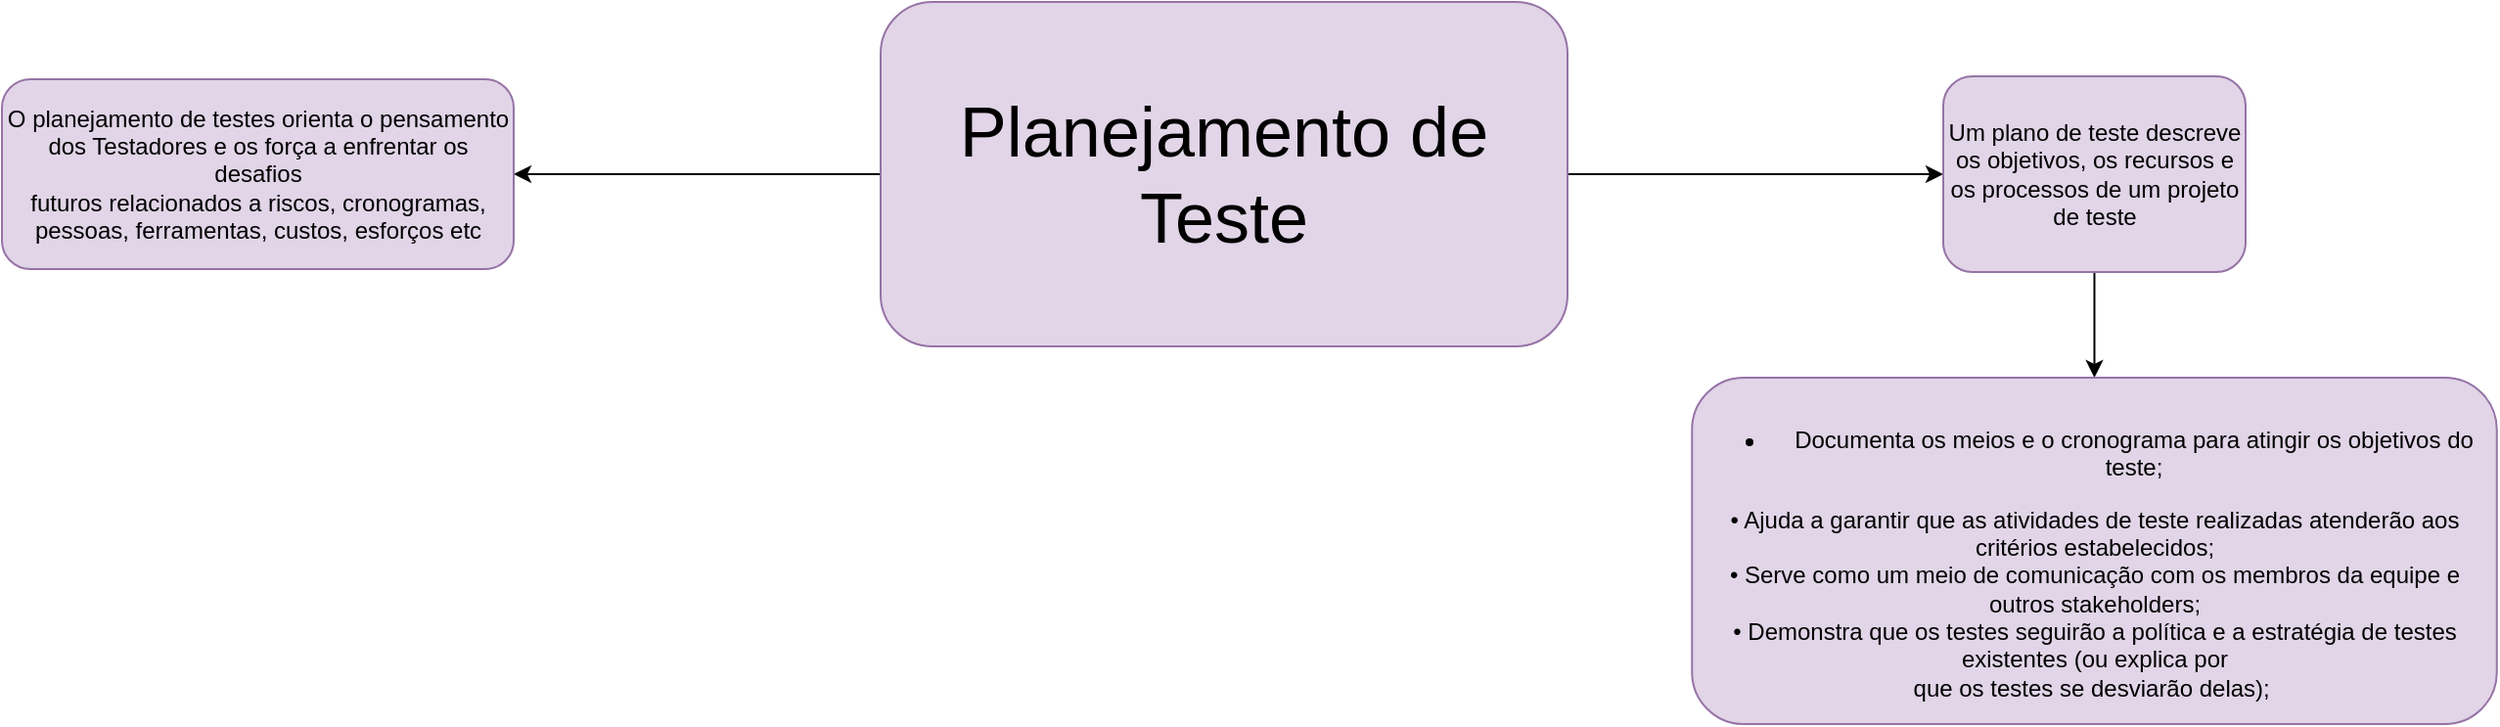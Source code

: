 <mxfile version="24.3.1" type="github" pages="2">
  <diagram name="5.1" id="SFLUbGUqWWrvMVKBUZD-">
    <mxGraphModel dx="1834" dy="1138" grid="0" gridSize="10" guides="1" tooltips="1" connect="1" arrows="1" fold="1" page="0" pageScale="1" pageWidth="827" pageHeight="1169" math="0" shadow="0">
      <root>
        <mxCell id="0" />
        <mxCell id="1" parent="0" />
        <mxCell id="edzBfkXfWMg9PRKTXvbe-3" value="" style="edgeStyle=orthogonalEdgeStyle;rounded=0;orthogonalLoop=1;jettySize=auto;html=1;" parent="1" source="edzBfkXfWMg9PRKTXvbe-1" target="edzBfkXfWMg9PRKTXvbe-2" edge="1">
          <mxGeometry relative="1" as="geometry" />
        </mxCell>
        <mxCell id="edzBfkXfWMg9PRKTXvbe-7" value="" style="edgeStyle=orthogonalEdgeStyle;rounded=0;orthogonalLoop=1;jettySize=auto;html=1;" parent="1" source="edzBfkXfWMg9PRKTXvbe-1" target="edzBfkXfWMg9PRKTXvbe-6" edge="1">
          <mxGeometry relative="1" as="geometry" />
        </mxCell>
        <mxCell id="edzBfkXfWMg9PRKTXvbe-1" value="&lt;font style=&quot;font-size: 36px;&quot;&gt;Planejamento de Teste&lt;/font&gt;" style="rounded=1;whiteSpace=wrap;html=1;fillColor=#e1d5e7;strokeColor=#9673a6;" parent="1" vertex="1">
          <mxGeometry x="183" y="-115" width="351" height="176" as="geometry" />
        </mxCell>
        <mxCell id="edzBfkXfWMg9PRKTXvbe-5" value="" style="edgeStyle=orthogonalEdgeStyle;rounded=0;orthogonalLoop=1;jettySize=auto;html=1;" parent="1" source="edzBfkXfWMg9PRKTXvbe-2" target="edzBfkXfWMg9PRKTXvbe-4" edge="1">
          <mxGeometry relative="1" as="geometry" />
        </mxCell>
        <mxCell id="edzBfkXfWMg9PRKTXvbe-2" value="Um plano de teste descreve os objetivos, os recursos e os processos de um projeto de teste" style="whiteSpace=wrap;html=1;fillColor=#e1d5e7;strokeColor=#9673a6;rounded=1;" parent="1" vertex="1">
          <mxGeometry x="726" y="-77" width="154.5" height="100" as="geometry" />
        </mxCell>
        <mxCell id="edzBfkXfWMg9PRKTXvbe-4" value="&lt;ul&gt;&lt;li&gt;Documenta os meios e o cronograma para atingir os objetivos do teste;&lt;/li&gt;&lt;/ul&gt;• Ajuda a garantir que as atividades de teste realizadas atenderão aos critérios estabelecidos; &lt;br&gt;• Serve como um meio de comunicação com os membros da equipe e outros stakeholders; &lt;br&gt;• Demonstra que os testes seguirão a política e a estratégia de testes existentes (ou explica por &lt;br&gt;que os testes se desviarão delas);&amp;nbsp;" style="whiteSpace=wrap;html=1;fillColor=#e1d5e7;strokeColor=#9673a6;rounded=1;" parent="1" vertex="1">
          <mxGeometry x="597.63" y="77" width="411.25" height="177" as="geometry" />
        </mxCell>
        <mxCell id="edzBfkXfWMg9PRKTXvbe-6" value="O planejamento de testes orienta o pensamento dos Testadores e os força a enfrentar os desafios &lt;br/&gt;futuros relacionados a riscos, cronogramas, pessoas, ferramentas, custos, esforços etc" style="whiteSpace=wrap;html=1;fillColor=#e1d5e7;strokeColor=#9673a6;rounded=1;" parent="1" vertex="1">
          <mxGeometry x="-266" y="-75.5" width="261.5" height="97" as="geometry" />
        </mxCell>
      </root>
    </mxGraphModel>
  </diagram>
  <diagram id="aUnxA3HWnC7FFLUVa8wn" name="5.3">
    <mxGraphModel dx="1834" dy="1138" grid="0" gridSize="10" guides="1" tooltips="1" connect="1" arrows="1" fold="1" page="0" pageScale="1" pageWidth="827" pageHeight="1169" math="0" shadow="0">
      <root>
        <mxCell id="0" />
        <mxCell id="1" parent="0" />
        <mxCell id="V8X5RBsN4FztctGjWCXw-10" style="edgeStyle=orthogonalEdgeStyle;rounded=0;orthogonalLoop=1;jettySize=auto;html=1;entryX=0.5;entryY=0;entryDx=0;entryDy=0;" edge="1" parent="1" source="V8X5RBsN4FztctGjWCXw-1" target="V8X5RBsN4FztctGjWCXw-9">
          <mxGeometry relative="1" as="geometry" />
        </mxCell>
        <mxCell id="V8X5RBsN4FztctGjWCXw-23" style="edgeStyle=orthogonalEdgeStyle;rounded=0;orthogonalLoop=1;jettySize=auto;html=1;entryX=0;entryY=0.5;entryDx=0;entryDy=0;" edge="1" parent="1" source="V8X5RBsN4FztctGjWCXw-1" target="V8X5RBsN4FztctGjWCXw-2">
          <mxGeometry relative="1" as="geometry" />
        </mxCell>
        <mxCell id="V8X5RBsN4FztctGjWCXw-1" value="&lt;font style=&quot;font-size: 36px;&quot;&gt;Monitoramento&lt;/font&gt;" style="rounded=1;whiteSpace=wrap;html=1;fillColor=#e1d5e7;strokeColor=#9673a6;" vertex="1" parent="1">
          <mxGeometry x="-51" y="46" width="288" height="105" as="geometry" />
        </mxCell>
        <mxCell id="V8X5RBsN4FztctGjWCXw-24" style="edgeStyle=orthogonalEdgeStyle;rounded=0;orthogonalLoop=1;jettySize=auto;html=1;" edge="1" parent="1" source="V8X5RBsN4FztctGjWCXw-2" target="V8X5RBsN4FztctGjWCXw-3">
          <mxGeometry relative="1" as="geometry" />
        </mxCell>
        <mxCell id="V8X5RBsN4FztctGjWCXw-2" value="&lt;font style=&quot;font-size: 36px;&quot;&gt;Controle&amp;nbsp;&lt;/font&gt;" style="rounded=1;whiteSpace=wrap;html=1;fillColor=#e1d5e7;strokeColor=#9673a6;" vertex="1" parent="1">
          <mxGeometry x="328" y="46" width="288" height="105" as="geometry" />
        </mxCell>
        <mxCell id="V8X5RBsN4FztctGjWCXw-3" value="&lt;font style=&quot;font-size: 36px;&quot;&gt;Conclusão&lt;/font&gt;" style="rounded=1;whiteSpace=wrap;html=1;fillColor=#e1d5e7;strokeColor=#9673a6;" vertex="1" parent="1">
          <mxGeometry x="687" y="46" width="288" height="105" as="geometry" />
        </mxCell>
        <mxCell id="V8X5RBsN4FztctGjWCXw-5" value="&lt;font style=&quot;font-size: 36px;&quot;&gt;Testes&lt;/font&gt;" style="rounded=1;whiteSpace=wrap;html=1;fillColor=#e1d5e7;strokeColor=#9673a6;" vertex="1" parent="1">
          <mxGeometry x="326" y="-190" width="288" height="105" as="geometry" />
        </mxCell>
        <mxCell id="V8X5RBsN4FztctGjWCXw-6" value="" style="endArrow=classic;html=1;rounded=0;entryX=0.5;entryY=0;entryDx=0;entryDy=0;" edge="1" parent="1" source="V8X5RBsN4FztctGjWCXw-5" target="V8X5RBsN4FztctGjWCXw-1">
          <mxGeometry width="50" height="50" relative="1" as="geometry">
            <mxPoint x="387" y="189" as="sourcePoint" />
            <mxPoint x="437" y="139" as="targetPoint" />
          </mxGeometry>
        </mxCell>
        <mxCell id="V8X5RBsN4FztctGjWCXw-7" value="" style="endArrow=classic;html=1;rounded=0;entryX=0.5;entryY=0;entryDx=0;entryDy=0;exitX=0.5;exitY=1;exitDx=0;exitDy=0;" edge="1" parent="1" source="V8X5RBsN4FztctGjWCXw-5" target="V8X5RBsN4FztctGjWCXw-2">
          <mxGeometry width="50" height="50" relative="1" as="geometry">
            <mxPoint x="372" y="-75" as="sourcePoint" />
            <mxPoint x="103" y="56" as="targetPoint" />
          </mxGeometry>
        </mxCell>
        <mxCell id="V8X5RBsN4FztctGjWCXw-8" value="" style="endArrow=classic;html=1;rounded=0;entryX=0.538;entryY=0.019;entryDx=0;entryDy=0;exitX=0.75;exitY=1;exitDx=0;exitDy=0;entryPerimeter=0;" edge="1" parent="1" source="V8X5RBsN4FztctGjWCXw-5" target="V8X5RBsN4FztctGjWCXw-3">
          <mxGeometry width="50" height="50" relative="1" as="geometry">
            <mxPoint x="480" y="-75" as="sourcePoint" />
            <mxPoint x="440" y="56" as="targetPoint" />
          </mxGeometry>
        </mxCell>
        <mxCell id="V8X5RBsN4FztctGjWCXw-12" value="" style="edgeStyle=orthogonalEdgeStyle;rounded=0;orthogonalLoop=1;jettySize=auto;html=1;" edge="1" parent="1" source="V8X5RBsN4FztctGjWCXw-9" target="V8X5RBsN4FztctGjWCXw-11">
          <mxGeometry relative="1" as="geometry" />
        </mxCell>
        <mxCell id="V8X5RBsN4FztctGjWCXw-9" value="&lt;font style=&quot;font-size: 17px;&quot;&gt;&lt;b&gt;Coleta informações&lt;/b&gt; sobre os testes&lt;/font&gt;" style="rounded=1;whiteSpace=wrap;html=1;" vertex="1" parent="1">
          <mxGeometry x="-8.5" y="213" width="203" height="64" as="geometry" />
        </mxCell>
        <mxCell id="V8X5RBsN4FztctGjWCXw-16" style="edgeStyle=orthogonalEdgeStyle;rounded=0;orthogonalLoop=1;jettySize=auto;html=1;" edge="1" parent="1" source="V8X5RBsN4FztctGjWCXw-11" target="V8X5RBsN4FztctGjWCXw-15">
          <mxGeometry relative="1" as="geometry" />
        </mxCell>
        <mxCell id="V8X5RBsN4FztctGjWCXw-11" value="&lt;font style=&quot;font-size: 17px;&quot;&gt;Informações usadas para avaliar o progresso do teste&lt;/font&gt;" style="rounded=1;whiteSpace=wrap;html=1;" vertex="1" parent="1">
          <mxGeometry x="-8.5" y="306" width="203" height="64" as="geometry" />
        </mxCell>
        <mxCell id="V8X5RBsN4FztctGjWCXw-15" value="&lt;font style=&quot;font-size: 17px;&quot;&gt;E para medir&amp;nbsp; se os critérios de saída do &lt;br&gt;teste foram atendidos&lt;/font&gt;" style="rounded=1;whiteSpace=wrap;html=1;" vertex="1" parent="1">
          <mxGeometry x="-8.5" y="410" width="203" height="63" as="geometry" />
        </mxCell>
        <mxCell id="V8X5RBsN4FztctGjWCXw-17" style="edgeStyle=orthogonalEdgeStyle;rounded=0;orthogonalLoop=1;jettySize=auto;html=1;entryX=0.5;entryY=0;entryDx=0;entryDy=0;exitX=0.5;exitY=1;exitDx=0;exitDy=0;" edge="1" parent="1" target="V8X5RBsN4FztctGjWCXw-19" source="V8X5RBsN4FztctGjWCXw-2">
          <mxGeometry relative="1" as="geometry">
            <mxPoint x="465" y="151" as="sourcePoint" />
          </mxGeometry>
        </mxCell>
        <mxCell id="V8X5RBsN4FztctGjWCXw-18" value="" style="edgeStyle=orthogonalEdgeStyle;rounded=0;orthogonalLoop=1;jettySize=auto;html=1;" edge="1" parent="1" source="V8X5RBsN4FztctGjWCXw-19" target="V8X5RBsN4FztctGjWCXw-21">
          <mxGeometry relative="1" as="geometry" />
        </mxCell>
        <mxCell id="V8X5RBsN4FztctGjWCXw-19" value="&lt;font style=&quot;font-size: 17px;&quot;&gt;&lt;b&gt;Usa as informações&lt;/b&gt;&amp;nbsp;coletadas no monitoramento&lt;/font&gt;" style="rounded=1;whiteSpace=wrap;html=1;" vertex="1" parent="1">
          <mxGeometry x="363.5" y="213" width="203" height="64" as="geometry" />
        </mxCell>
        <mxCell id="V8X5RBsN4FztctGjWCXw-20" style="edgeStyle=orthogonalEdgeStyle;rounded=0;orthogonalLoop=1;jettySize=auto;html=1;" edge="1" parent="1" source="V8X5RBsN4FztctGjWCXw-21" target="V8X5RBsN4FztctGjWCXw-22">
          <mxGeometry relative="1" as="geometry" />
        </mxCell>
        <mxCell id="V8X5RBsN4FztctGjWCXw-21" value="&lt;font style=&quot;font-size: 17px;&quot;&gt;Informações usadas para avaliar o progresso do teste&lt;/font&gt;" style="rounded=1;whiteSpace=wrap;html=1;" vertex="1" parent="1">
          <mxGeometry x="363.5" y="306" width="203" height="64" as="geometry" />
        </mxCell>
        <mxCell id="V8X5RBsN4FztctGjWCXw-22" value="&lt;font style=&quot;font-size: 17px;&quot;&gt;E para medir&amp;nbsp; se os critérios de saída do &lt;br&gt;teste foram atendidos&lt;/font&gt;" style="rounded=1;whiteSpace=wrap;html=1;" vertex="1" parent="1">
          <mxGeometry x="363.5" y="410" width="203" height="63" as="geometry" />
        </mxCell>
      </root>
    </mxGraphModel>
  </diagram>
</mxfile>
